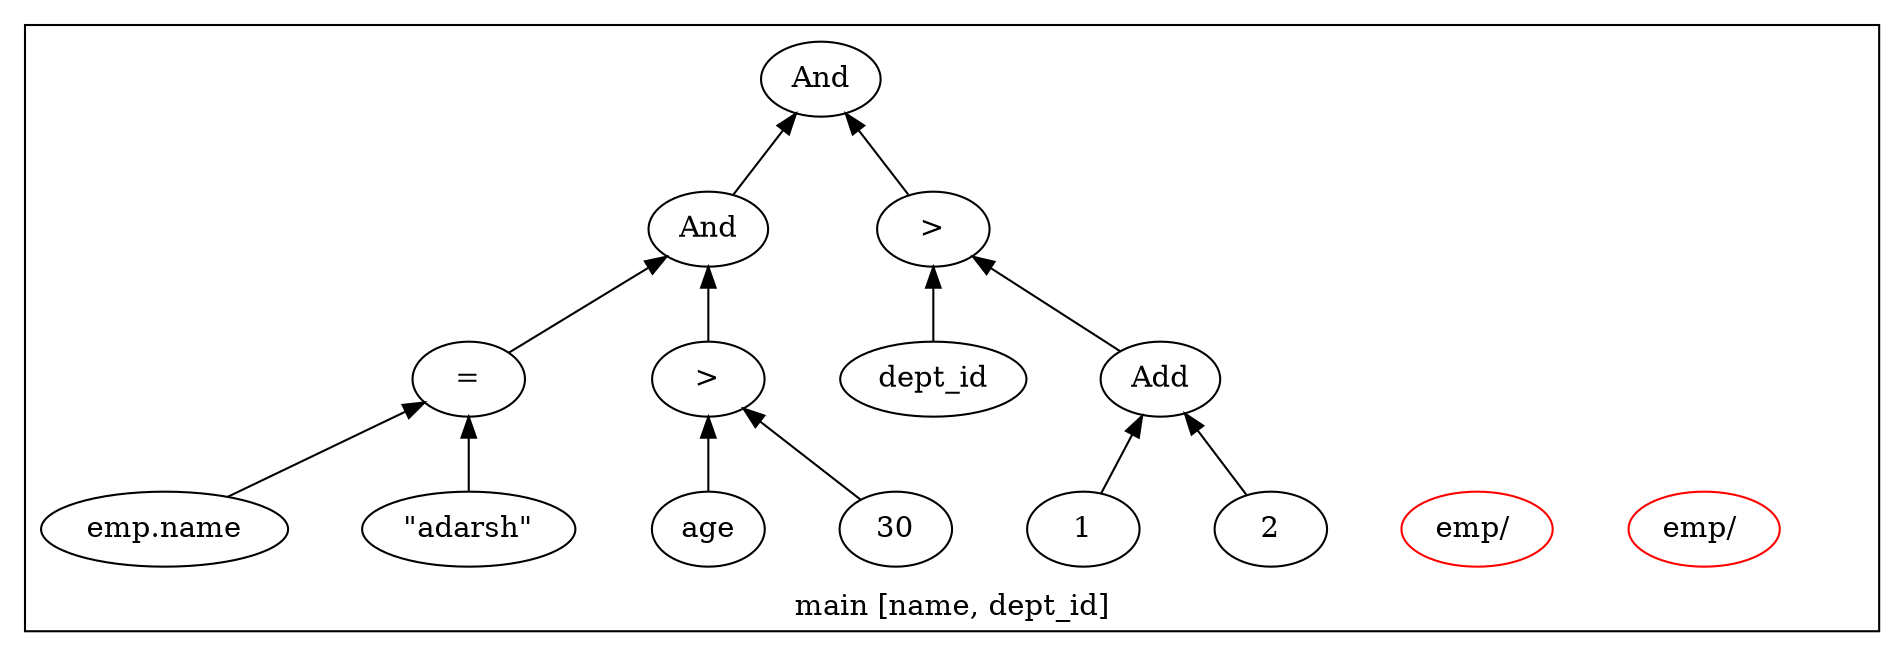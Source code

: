 digraph example1 {
    rankdir=BT;
    nodesep=0.5;
    ordering="in";
  subgraph cluster_main {
    label = "main [name, dept_id]";
    "main_pt"[shape=point, color=white];
    "QUN_1"[label="emp/ ", color=red]
    "QUN_0"[label="emp/ ", color=red]
    exprnodeNodeId15v1[label="And"];
    exprnodeNodeId9v1 -> exprnodeNodeId15v1;
    exprnodeNodeId9v1[label="And"];
    exprnodeNodeId5v1 -> exprnodeNodeId9v1;
    exprnodeNodeId5v1[label="="];
    exprnodeNodeId3v1 -> exprnodeNodeId5v1;
    exprnodeNodeId3v1[label="emp.name"];
    exprnodeNodeId4v1 -> exprnodeNodeId5v1;
    exprnodeNodeId4v1[label="\"adarsh\""];
    exprnodeNodeId8v1 -> exprnodeNodeId9v1;
    exprnodeNodeId8v1[label=">"];
    exprnodeNodeId6v1 -> exprnodeNodeId8v1;
    exprnodeNodeId6v1[label="age"];
    exprnodeNodeId7v1 -> exprnodeNodeId8v1;
    exprnodeNodeId7v1[label="30"];
    exprnodeNodeId14v1 -> exprnodeNodeId15v1;
    exprnodeNodeId14v1[label=">"];
    exprnodeNodeId10v1 -> exprnodeNodeId14v1;
    exprnodeNodeId10v1[label="dept_id"];
    exprnodeNodeId13v1 -> exprnodeNodeId14v1;
    exprnodeNodeId13v1[label="Add"];
    exprnodeNodeId11v1 -> exprnodeNodeId13v1;
    exprnodeNodeId11v1[label="1"];
    exprnodeNodeId12v1 -> exprnodeNodeId13v1;
    exprnodeNodeId12v1[label="2"];
}
}
